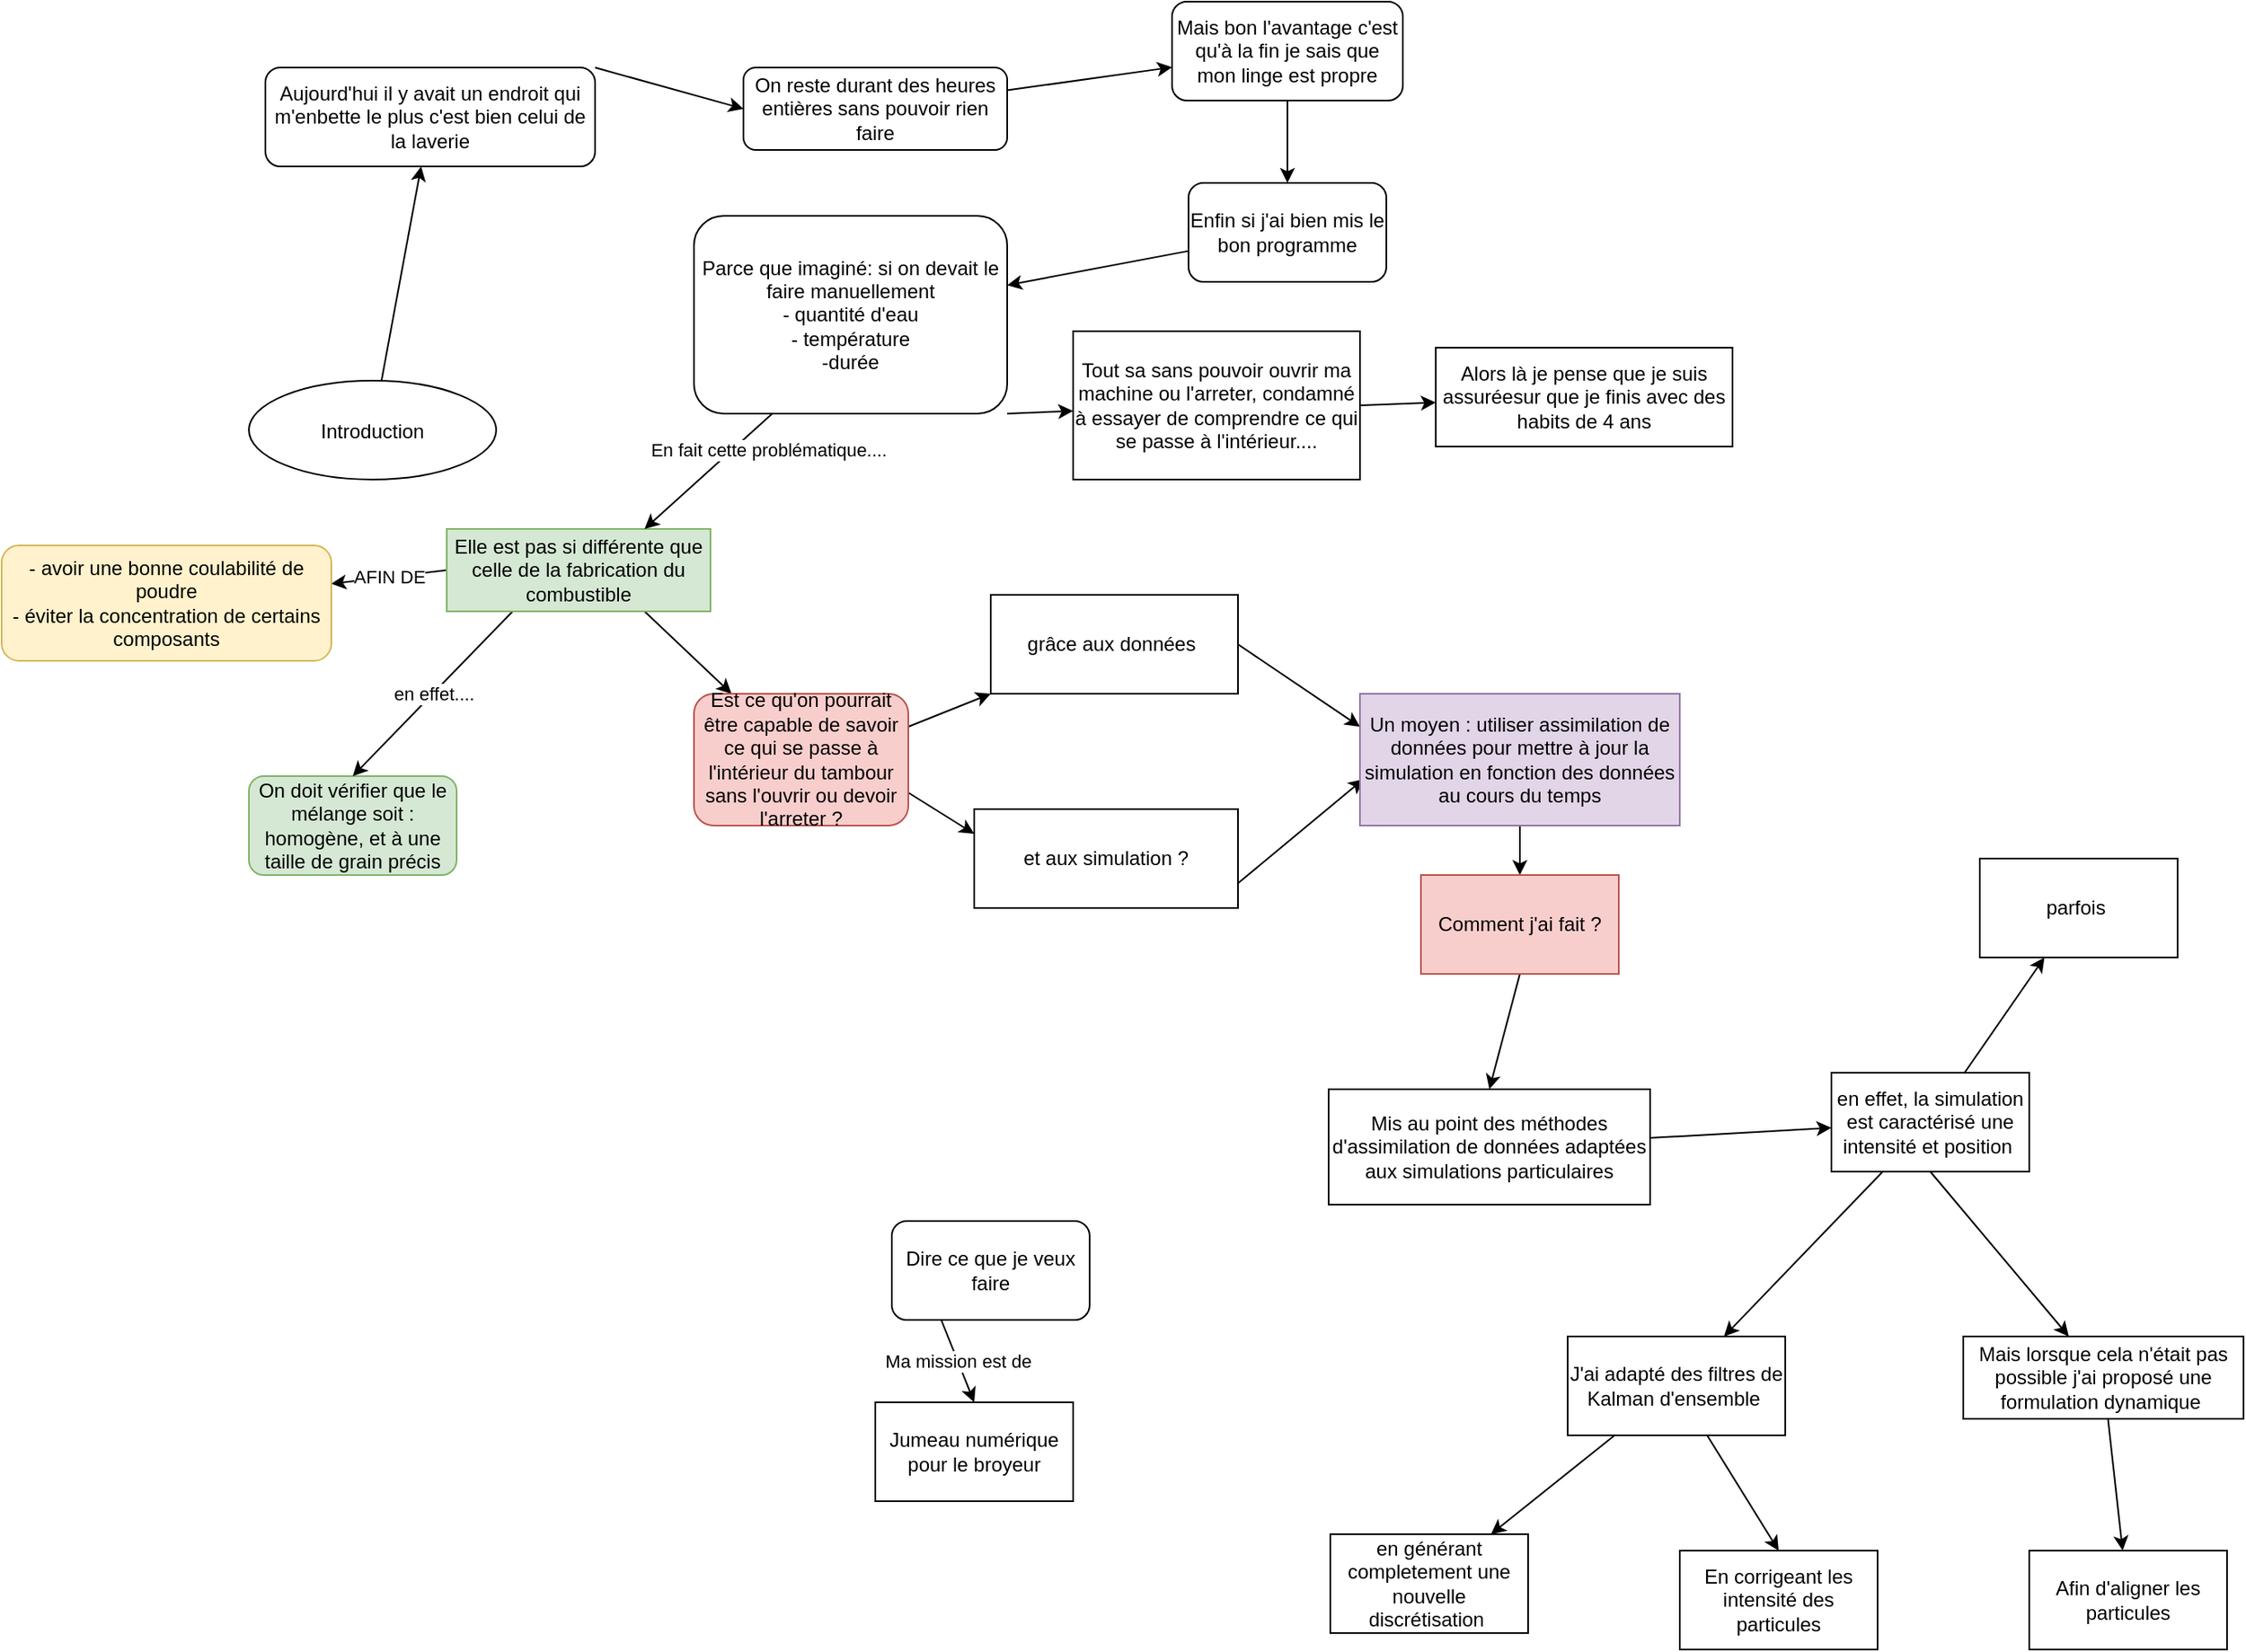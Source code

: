<mxfile>
    <diagram id="6a2hpx7rQYOj3G2JTpqe" name="Page-1">
        <mxGraphModel dx="1966" dy="927" grid="1" gridSize="10" guides="1" tooltips="1" connect="1" arrows="1" fold="1" page="1" pageScale="1" pageWidth="827" pageHeight="1169" math="0" shadow="0">
            <root>
                <mxCell id="0"/>
                <mxCell id="1" parent="0"/>
                <mxCell id="36" style="edgeStyle=none;html=1;" edge="1" parent="1" source="2" target="23">
                    <mxGeometry relative="1" as="geometry"/>
                </mxCell>
                <mxCell id="2" value="Introduction" style="ellipse" vertex="1" parent="1">
                    <mxGeometry y="250" width="150" height="60" as="geometry"/>
                </mxCell>
                <mxCell id="8" value="Ma mission est de" style="edgeStyle=none;html=1;exitX=0.25;exitY=1;exitDx=0;exitDy=0;entryX=0.5;entryY=0;entryDx=0;entryDy=0;" edge="1" parent="1" source="6" target="7">
                    <mxGeometry relative="1" as="geometry"/>
                </mxCell>
                <mxCell id="6" value="Dire ce que je veux faire" style="rounded=1;whiteSpace=wrap;html=1;" vertex="1" parent="1">
                    <mxGeometry x="390" y="760" width="120" height="60" as="geometry"/>
                </mxCell>
                <mxCell id="7" value="Jumeau numérique pour le broyeur" style="rounded=0;whiteSpace=wrap;html=1;" vertex="1" parent="1">
                    <mxGeometry x="380" y="870" width="120" height="60" as="geometry"/>
                </mxCell>
                <mxCell id="17" value="AFIN DE" style="edgeStyle=none;html=1;exitX=0;exitY=0.5;exitDx=0;exitDy=0;" edge="1" parent="1" source="18" target="16">
                    <mxGeometry relative="1" as="geometry"/>
                </mxCell>
                <mxCell id="14" value="On doit vérifier que le mélange soit : homogène, et à une taille de grain précis" style="whiteSpace=wrap;html=1;rounded=1;fillColor=#d5e8d4;strokeColor=#82b366;" vertex="1" parent="1">
                    <mxGeometry y="490" width="126" height="60" as="geometry"/>
                </mxCell>
                <mxCell id="16" value="- avoir une bonne coulabilité de poudre&lt;br&gt;- éviter la concentration de certains composants" style="whiteSpace=wrap;html=1;rounded=1;fillColor=#fff2cc;strokeColor=#d6b656;" vertex="1" parent="1">
                    <mxGeometry x="-150" y="350" width="200" height="70" as="geometry"/>
                </mxCell>
                <mxCell id="42" value="en effet...." style="edgeStyle=none;html=1;exitX=0.25;exitY=1;exitDx=0;exitDy=0;entryX=0.5;entryY=0;entryDx=0;entryDy=0;" edge="1" parent="1" source="18" target="14">
                    <mxGeometry relative="1" as="geometry"/>
                </mxCell>
                <mxCell id="44" style="edgeStyle=none;html=1;exitX=0.75;exitY=1;exitDx=0;exitDy=0;" edge="1" parent="1" source="18" target="43">
                    <mxGeometry relative="1" as="geometry"/>
                </mxCell>
                <mxCell id="18" value="Elle est pas si différente que celle de la fabrication du combustible" style="rounded=0;whiteSpace=wrap;html=1;fillColor=#d5e8d4;strokeColor=#82b366;" vertex="1" parent="1">
                    <mxGeometry x="120" y="340" width="160" height="50" as="geometry"/>
                </mxCell>
                <mxCell id="27" style="edgeStyle=none;html=1;exitX=1;exitY=0;exitDx=0;exitDy=0;entryX=0;entryY=0.5;entryDx=0;entryDy=0;" edge="1" parent="1" source="23" target="24">
                    <mxGeometry relative="1" as="geometry"/>
                </mxCell>
                <mxCell id="23" value="Aujourd'hui il y avait un endroit qui m'enbette le plus c'est bien celui de la laverie" style="rounded=1;whiteSpace=wrap;html=1;labelBackgroundColor=none;" vertex="1" parent="1">
                    <mxGeometry x="10" y="60" width="200" height="60" as="geometry"/>
                </mxCell>
                <mxCell id="26" value="" style="edgeStyle=none;html=1;" edge="1" parent="1" source="24" target="25">
                    <mxGeometry relative="1" as="geometry"/>
                </mxCell>
                <mxCell id="24" value="On reste durant des heures entières sans pouvoir rien faire" style="rounded=1;whiteSpace=wrap;html=1;labelBackgroundColor=none;" vertex="1" parent="1">
                    <mxGeometry x="300" y="60" width="160" height="50" as="geometry"/>
                </mxCell>
                <mxCell id="29" value="" style="edgeStyle=none;html=1;" edge="1" parent="1" source="25" target="28">
                    <mxGeometry relative="1" as="geometry"/>
                </mxCell>
                <mxCell id="25" value="Mais bon l'avantage c'est qu'à la fin je sais que mon linge est propre" style="whiteSpace=wrap;html=1;rounded=1;labelBackgroundColor=none;" vertex="1" parent="1">
                    <mxGeometry x="560" y="20" width="140" height="60" as="geometry"/>
                </mxCell>
                <mxCell id="31" value="" style="edgeStyle=none;html=1;" edge="1" parent="1" source="28" target="30">
                    <mxGeometry relative="1" as="geometry"/>
                </mxCell>
                <mxCell id="28" value="Enfin si j'ai bien mis le bon programme" style="whiteSpace=wrap;html=1;rounded=1;labelBackgroundColor=none;" vertex="1" parent="1">
                    <mxGeometry x="570" y="130" width="120" height="60" as="geometry"/>
                </mxCell>
                <mxCell id="32" style="edgeStyle=none;html=1;exitX=0.25;exitY=1;exitDx=0;exitDy=0;entryX=0.75;entryY=0;entryDx=0;entryDy=0;" edge="1" parent="1" source="30" target="18">
                    <mxGeometry relative="1" as="geometry"/>
                </mxCell>
                <mxCell id="33" value="En fait cette problématique...." style="edgeLabel;html=1;align=center;verticalAlign=middle;resizable=0;points=[];" vertex="1" connectable="0" parent="32">
                    <mxGeometry x="-0.096" y="4" relative="1" as="geometry">
                        <mxPoint x="29" y="-13" as="offset"/>
                    </mxGeometry>
                </mxCell>
                <mxCell id="38" style="edgeStyle=none;html=1;exitX=1;exitY=0.5;exitDx=0;exitDy=0;" edge="1" parent="1" source="41" target="39">
                    <mxGeometry relative="1" as="geometry">
                        <mxPoint x="540" y="240" as="targetPoint"/>
                    </mxGeometry>
                </mxCell>
                <mxCell id="40" style="edgeStyle=none;html=1;exitX=1;exitY=1;exitDx=0;exitDy=0;" edge="1" parent="1" source="30" target="41">
                    <mxGeometry relative="1" as="geometry">
                        <mxPoint x="490" y="300" as="targetPoint"/>
                    </mxGeometry>
                </mxCell>
                <mxCell id="30" value="Parce que imaginé: si on devait le faire manuellement&lt;br&gt;- quantité d'eau&lt;br&gt;- température&lt;br&gt;-durée" style="whiteSpace=wrap;html=1;rounded=1;labelBackgroundColor=none;" vertex="1" parent="1">
                    <mxGeometry x="270" y="150" width="190" height="120" as="geometry"/>
                </mxCell>
                <mxCell id="39" value="Alors là je pense que je suis assuréesur que je finis avec des habits de 4 ans" style="rounded=0;whiteSpace=wrap;html=1;labelBackgroundColor=none;" vertex="1" parent="1">
                    <mxGeometry x="720" y="230" width="180" height="60" as="geometry"/>
                </mxCell>
                <mxCell id="41" value="Tout sa sans pouvoir ouvrir ma machine ou l'arreter, condamné à essayer de comprendre ce qui se passe à l'intérieur...." style="rounded=0;whiteSpace=wrap;html=1;labelBackgroundColor=none;" vertex="1" parent="1">
                    <mxGeometry x="500" y="220" width="174" height="90" as="geometry"/>
                </mxCell>
                <mxCell id="45" style="edgeStyle=none;html=1;exitX=1;exitY=0.25;exitDx=0;exitDy=0;" edge="1" parent="1" source="43" target="46">
                    <mxGeometry relative="1" as="geometry">
                        <mxPoint x="460" y="430" as="targetPoint"/>
                    </mxGeometry>
                </mxCell>
                <mxCell id="48" style="edgeStyle=none;html=1;exitX=1;exitY=0.75;exitDx=0;exitDy=0;entryX=0;entryY=0.25;entryDx=0;entryDy=0;" edge="1" parent="1" source="43" target="47">
                    <mxGeometry relative="1" as="geometry"/>
                </mxCell>
                <mxCell id="43" value="Est ce qu'on pourrait être capable de savoir ce qui se passe à l'intérieur du tambour sans l'ouvrir ou devoir l'arreter ?" style="rounded=1;whiteSpace=wrap;html=1;labelBackgroundColor=none;fillColor=#f8cecc;strokeColor=#b85450;" vertex="1" parent="1">
                    <mxGeometry x="270" y="440" width="130" height="80" as="geometry"/>
                </mxCell>
                <mxCell id="50" style="edgeStyle=none;html=1;exitX=1;exitY=0.5;exitDx=0;exitDy=0;entryX=0;entryY=0.25;entryDx=0;entryDy=0;" edge="1" parent="1" source="46" target="49">
                    <mxGeometry relative="1" as="geometry"/>
                </mxCell>
                <mxCell id="46" value="grâce aux données&amp;nbsp;" style="rounded=0;whiteSpace=wrap;html=1;labelBackgroundColor=none;" vertex="1" parent="1">
                    <mxGeometry x="450" y="380" width="150" height="60" as="geometry"/>
                </mxCell>
                <mxCell id="51" style="edgeStyle=none;html=1;exitX=1;exitY=0.75;exitDx=0;exitDy=0;entryX=0.011;entryY=0.648;entryDx=0;entryDy=0;entryPerimeter=0;" edge="1" parent="1" source="47" target="49">
                    <mxGeometry relative="1" as="geometry"/>
                </mxCell>
                <mxCell id="47" value="et aux simulation ?" style="rounded=0;whiteSpace=wrap;html=1;labelBackgroundColor=none;" vertex="1" parent="1">
                    <mxGeometry x="440" y="510" width="160" height="60" as="geometry"/>
                </mxCell>
                <mxCell id="54" style="edgeStyle=none;html=1;exitX=0.5;exitY=1;exitDx=0;exitDy=0;entryX=0.5;entryY=0;entryDx=0;entryDy=0;" edge="1" parent="1" source="49" target="52">
                    <mxGeometry relative="1" as="geometry"/>
                </mxCell>
                <mxCell id="49" value="Un moyen : utiliser assimilation de données pour mettre à jour la simulation en fonction des données au cours du temps" style="rounded=0;whiteSpace=wrap;html=1;labelBackgroundColor=none;fillColor=#e1d5e7;strokeColor=#9673a6;" vertex="1" parent="1">
                    <mxGeometry x="674" y="440" width="194" height="80" as="geometry"/>
                </mxCell>
                <mxCell id="55" style="edgeStyle=none;html=1;exitX=0.5;exitY=1;exitDx=0;exitDy=0;entryX=0.5;entryY=0;entryDx=0;entryDy=0;" edge="1" parent="1" source="52" target="53">
                    <mxGeometry relative="1" as="geometry"/>
                </mxCell>
                <mxCell id="52" value="Comment j'ai fait ?" style="rounded=0;whiteSpace=wrap;html=1;labelBackgroundColor=none;fillColor=#f8cecc;strokeColor=#b85450;" vertex="1" parent="1">
                    <mxGeometry x="711" y="550" width="120" height="60" as="geometry"/>
                </mxCell>
                <mxCell id="59" value="" style="edgeStyle=none;html=1;" edge="1" parent="1" source="53" target="58">
                    <mxGeometry relative="1" as="geometry"/>
                </mxCell>
                <mxCell id="53" value="Mis au point des méthodes d'assimilation de données adaptées aux simulations particulaires" style="rounded=0;whiteSpace=wrap;html=1;labelBackgroundColor=none;" vertex="1" parent="1">
                    <mxGeometry x="655" y="680" width="195" height="70" as="geometry"/>
                </mxCell>
                <mxCell id="61" value="" style="edgeStyle=none;html=1;" edge="1" parent="1" source="58" target="60">
                    <mxGeometry relative="1" as="geometry"/>
                </mxCell>
                <mxCell id="64" style="edgeStyle=none;html=1;exitX=0.5;exitY=1;exitDx=0;exitDy=0;" edge="1" parent="1" source="58" target="65">
                    <mxGeometry relative="1" as="geometry">
                        <mxPoint x="990" y="830" as="targetPoint"/>
                    </mxGeometry>
                </mxCell>
                <mxCell id="71" value="" style="edgeStyle=none;html=1;" edge="1" parent="1" source="58" target="70">
                    <mxGeometry relative="1" as="geometry"/>
                </mxCell>
                <mxCell id="58" value="en effet, la simulation est caractérisé une intensité et position&amp;nbsp;" style="whiteSpace=wrap;html=1;rounded=0;labelBackgroundColor=none;" vertex="1" parent="1">
                    <mxGeometry x="960" y="670" width="120" height="60" as="geometry"/>
                </mxCell>
                <mxCell id="63" value="" style="edgeStyle=none;html=1;" edge="1" parent="1" source="60" target="62">
                    <mxGeometry relative="1" as="geometry"/>
                </mxCell>
                <mxCell id="69" style="edgeStyle=none;html=1;entryX=0.5;entryY=0;entryDx=0;entryDy=0;" edge="1" parent="1" source="60" target="68">
                    <mxGeometry relative="1" as="geometry"/>
                </mxCell>
                <mxCell id="60" value="J'ai adapté des filtres de Kalman d'ensemble&amp;nbsp;" style="whiteSpace=wrap;html=1;rounded=0;labelBackgroundColor=none;" vertex="1" parent="1">
                    <mxGeometry x="800" y="830" width="132" height="60" as="geometry"/>
                </mxCell>
                <mxCell id="62" value="en générant completement une nouvelle discrétisation&amp;nbsp;" style="whiteSpace=wrap;html=1;rounded=0;labelBackgroundColor=none;" vertex="1" parent="1">
                    <mxGeometry x="656" y="950" width="120" height="60" as="geometry"/>
                </mxCell>
                <mxCell id="67" value="" style="edgeStyle=none;html=1;" edge="1" parent="1" source="65" target="66">
                    <mxGeometry relative="1" as="geometry"/>
                </mxCell>
                <mxCell id="65" value="Mais lorsque cela n'était pas possible j'ai proposé une formulation dynamique&amp;nbsp;" style="rounded=0;whiteSpace=wrap;html=1;labelBackgroundColor=none;" vertex="1" parent="1">
                    <mxGeometry x="1040" y="830" width="170" height="50" as="geometry"/>
                </mxCell>
                <mxCell id="66" value="Afin d'aligner les particules" style="whiteSpace=wrap;html=1;rounded=0;labelBackgroundColor=none;" vertex="1" parent="1">
                    <mxGeometry x="1080" y="960" width="120" height="60" as="geometry"/>
                </mxCell>
                <mxCell id="68" value="En corrigeant les intensité des particules" style="whiteSpace=wrap;html=1;rounded=0;labelBackgroundColor=none;" vertex="1" parent="1">
                    <mxGeometry x="868" y="960" width="120" height="60" as="geometry"/>
                </mxCell>
                <mxCell id="70" value="parfois&amp;nbsp;" style="whiteSpace=wrap;html=1;rounded=0;labelBackgroundColor=none;" vertex="1" parent="1">
                    <mxGeometry x="1050" y="540" width="120" height="60" as="geometry"/>
                </mxCell>
            </root>
        </mxGraphModel>
    </diagram>
</mxfile>